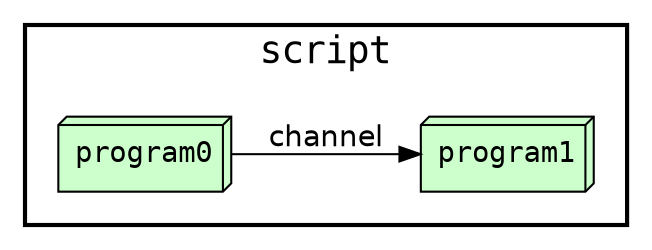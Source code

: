 digraph Workflow {
rankdir=LR
graph[fontname=Courier]
edge[fontname=Helvetica]
node[fontname=Courier]
node[shape=circle style="filled" fillcolor="#FFFFFF" peripheries=1 label="" width=0.2]
subgraph cluster0 { label="" color="white"
subgraph cluster1 { label="" color="white"
}}
subgraph cluster2 { label="" color="white"
subgraph cluster3 { label="" color="white"
}}
subgraph cluster4 {
label="script"
penwidth=2
fontsize=18
subgraph cluster5 {
label=""
color="white"
node[shape=box3d style="filled" fillcolor="#CCFFCC" peripheries=1 label="" width=0.2]
node1 [label="program0"]
node2 [label="program1"]
node[shape=box style="filled" fillcolor="#CCFFCC" peripheries=2 label="" width=0.2]
}}
node1 -> node2 [label="channel"]
}
